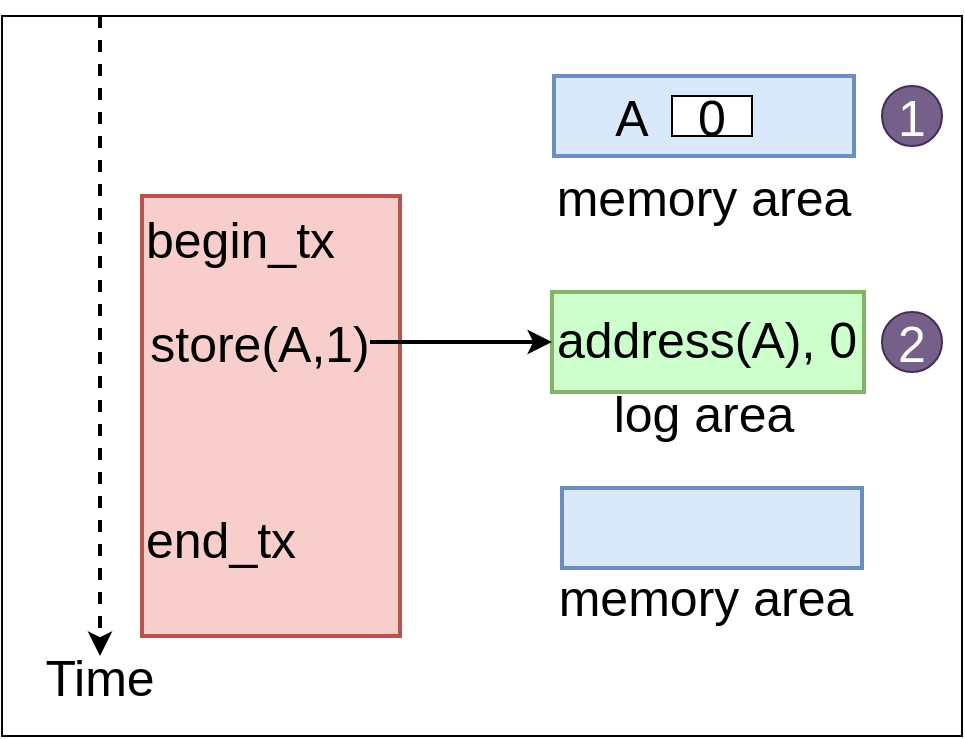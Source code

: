 <mxfile version="15.8.3" type="github">
  <diagram id="FeOVo2In9aZyyjj7PISx" name="Page-1">
    <mxGraphModel dx="1230" dy="629" grid="1" gridSize="10" guides="1" tooltips="1" connect="1" arrows="1" fold="1" page="1" pageScale="1" pageWidth="850" pageHeight="1100" math="0" shadow="0">
      <root>
        <mxCell id="0" />
        <mxCell id="1" parent="0" />
        <mxCell id="bcKeA9mukgD3mRWxeDYU-1" value="" style="rounded=0;whiteSpace=wrap;html=1;fontSize=25;fontColor=#000000;align=left;fillColor=#FFFFFF;fontStyle=0" parent="1" vertex="1">
          <mxGeometry x="150" y="70" width="480" height="360" as="geometry" />
        </mxCell>
        <mxCell id="bcKeA9mukgD3mRWxeDYU-2" value="" style="rounded=0;whiteSpace=wrap;html=1;fillColor=#CCFFCC;strokeColor=#82b366;strokeWidth=2;fontStyle=0;fontSize=25;" parent="1" vertex="1">
          <mxGeometry x="425" y="208" width="156" height="50" as="geometry" />
        </mxCell>
        <mxCell id="bcKeA9mukgD3mRWxeDYU-3" value="begin_tx&lt;br style=&quot;font-size: 25px&quot;&gt;&amp;nbsp;&lt;br style=&quot;font-size: 25px&quot;&gt;&lt;br style=&quot;font-size: 25px&quot;&gt;&lt;br style=&quot;font-size: 25px&quot;&gt;&lt;span style=&quot;font-size: 25px&quot;&gt;&lt;br style=&quot;font-size: 25px&quot;&gt;end_tx&lt;/span&gt;" style="text;html=1;fillColor=#f8cecc;align=left;verticalAlign=top;whiteSpace=wrap;rounded=0;fontSize=25;strokeWidth=2;strokeColor=#b85450;fontStyle=0" parent="1" vertex="1">
          <mxGeometry x="220" y="160" width="129" height="220" as="geometry" />
        </mxCell>
        <mxCell id="bcKeA9mukgD3mRWxeDYU-4" value="memory area" style="text;html=1;strokeColor=none;fillColor=none;align=center;verticalAlign=middle;whiteSpace=wrap;rounded=0;fontSize=25;fontStyle=0" parent="1" vertex="1">
          <mxGeometry x="423" y="150" width="156" height="20" as="geometry" />
        </mxCell>
        <mxCell id="bcKeA9mukgD3mRWxeDYU-5" value="" style="endArrow=classic;html=1;fontSize=25;strokeWidth=2;dashed=1;fontStyle=0" parent="1" target="bcKeA9mukgD3mRWxeDYU-9" edge="1">
          <mxGeometry width="50" height="50" relative="1" as="geometry">
            <mxPoint x="199" y="70" as="sourcePoint" />
            <mxPoint x="199" y="400" as="targetPoint" />
          </mxGeometry>
        </mxCell>
        <mxCell id="bcKeA9mukgD3mRWxeDYU-6" value="" style="rounded=0;whiteSpace=wrap;html=1;fontSize=25;fillColor=#dae8fc;strokeColor=#6c8ebf;strokeWidth=2;fontStyle=0" parent="1" vertex="1">
          <mxGeometry x="430" y="306" width="150" height="40" as="geometry" />
        </mxCell>
        <mxCell id="bcKeA9mukgD3mRWxeDYU-7" value="" style="rounded=0;whiteSpace=wrap;html=1;fontSize=25;strokeWidth=2;fillColor=#dae8fc;strokeColor=#6c8ebf;fontStyle=0" parent="1" vertex="1">
          <mxGeometry x="426" y="100" width="150" height="40" as="geometry" />
        </mxCell>
        <mxCell id="bcKeA9mukgD3mRWxeDYU-8" value="log area" style="text;html=1;strokeColor=none;fillColor=none;align=center;verticalAlign=middle;whiteSpace=wrap;rounded=0;fontSize=25;fontStyle=0" parent="1" vertex="1">
          <mxGeometry x="451" y="258" width="100" height="20" as="geometry" />
        </mxCell>
        <mxCell id="bcKeA9mukgD3mRWxeDYU-9" value="Time" style="text;html=1;strokeColor=none;fillColor=none;align=center;verticalAlign=middle;whiteSpace=wrap;rounded=0;fontSize=25;fontStyle=0" parent="1" vertex="1">
          <mxGeometry x="179" y="390" width="40" height="20" as="geometry" />
        </mxCell>
        <mxCell id="bcKeA9mukgD3mRWxeDYU-10" style="edgeStyle=orthogonalEdgeStyle;rounded=0;orthogonalLoop=1;jettySize=auto;html=1;entryX=0;entryY=0.5;entryDx=0;entryDy=0;fontSize=25;fontColor=#000000;strokeWidth=2;fontStyle=0" parent="1" source="bcKeA9mukgD3mRWxeDYU-11" target="bcKeA9mukgD3mRWxeDYU-2" edge="1">
          <mxGeometry relative="1" as="geometry" />
        </mxCell>
        <mxCell id="bcKeA9mukgD3mRWxeDYU-11" value="store(A,1)" style="text;html=1;strokeColor=none;fillColor=none;align=center;verticalAlign=middle;whiteSpace=wrap;rounded=0;fontSize=25;fontStyle=0" parent="1" vertex="1">
          <mxGeometry x="224" y="223" width="110" height="20" as="geometry" />
        </mxCell>
        <mxCell id="bcKeA9mukgD3mRWxeDYU-12" value="address(A), 0" style="text;html=1;strokeColor=none;fillColor=none;align=center;verticalAlign=middle;whiteSpace=wrap;rounded=0;fontSize=25;fontStyle=0" parent="1" vertex="1">
          <mxGeometry x="420" y="221" width="165" height="20" as="geometry" />
        </mxCell>
        <mxCell id="bcKeA9mukgD3mRWxeDYU-13" value="memory area" style="text;html=1;strokeColor=none;fillColor=none;align=center;verticalAlign=middle;whiteSpace=wrap;rounded=0;fontSize=25;fontStyle=0" parent="1" vertex="1">
          <mxGeometry x="427" y="350" width="150" height="20" as="geometry" />
        </mxCell>
        <mxCell id="bcKeA9mukgD3mRWxeDYU-14" value="A" style="text;html=1;strokeColor=none;fillColor=none;align=center;verticalAlign=middle;whiteSpace=wrap;rounded=0;fontSize=25;fontColor=#000000;fontStyle=0" parent="1" vertex="1">
          <mxGeometry x="445" y="110" width="40" height="20" as="geometry" />
        </mxCell>
        <mxCell id="bcKeA9mukgD3mRWxeDYU-16" value="2" style="ellipse;whiteSpace=wrap;html=1;aspect=fixed;fontSize=25;fontColor=#ffffff;fillColor=#76608a;align=center;fontStyle=0;strokeColor=#432D57;" parent="1" vertex="1">
          <mxGeometry x="590" y="218" width="30" height="30" as="geometry" />
        </mxCell>
        <mxCell id="bcKeA9mukgD3mRWxeDYU-17" value="1" style="ellipse;whiteSpace=wrap;html=1;aspect=fixed;fontSize=25;fontColor=#ffffff;fillColor=#76608a;align=center;fontStyle=0;strokeColor=#432D57;" parent="1" vertex="1">
          <mxGeometry x="590" y="105" width="30" height="30" as="geometry" />
        </mxCell>
        <mxCell id="bcKeA9mukgD3mRWxeDYU-18" value="0" style="rounded=0;whiteSpace=wrap;html=1;fontSize=25;fontColor=#000000;fillColor=#FFFFFF;align=center;fontStyle=0" parent="1" vertex="1">
          <mxGeometry x="485" y="110" width="40" height="20" as="geometry" />
        </mxCell>
      </root>
    </mxGraphModel>
  </diagram>
</mxfile>
